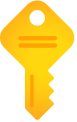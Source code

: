 <mxfile version="18.0.6" type="github">
  <diagram id="tXLdXCP52bMTN4kehV7d" name="Page-1">
    <mxGraphModel dx="1422" dy="754" grid="1" gridSize="10" guides="1" tooltips="1" connect="1" arrows="1" fold="1" page="1" pageScale="1" pageWidth="850" pageHeight="1100" math="0" shadow="0">
      <root>
        <mxCell id="0" />
        <mxCell id="1" parent="0" />
        <mxCell id="ooX6glRbdEqycPfYvpHU-2" value="" style="aspect=fixed;html=1;points=[];align=center;image;fontSize=12;image=img/lib/azure2/general/Subscriptions.svg;" vertex="1" parent="1">
          <mxGeometry x="340" y="50" width="37.18" height="60" as="geometry" />
        </mxCell>
      </root>
    </mxGraphModel>
  </diagram>
</mxfile>
